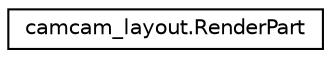 digraph "Graphical Class Hierarchy"
{
  edge [fontname="Helvetica",fontsize="10",labelfontname="Helvetica",labelfontsize="10"];
  node [fontname="Helvetica",fontsize="10",shape=record];
  rankdir="LR";
  Node1 [label="camcam_layout.RenderPart",height=0.2,width=0.4,color="black", fillcolor="white", style="filled",URL="$classcamcam__layout_1_1_render_part.html"];
}
